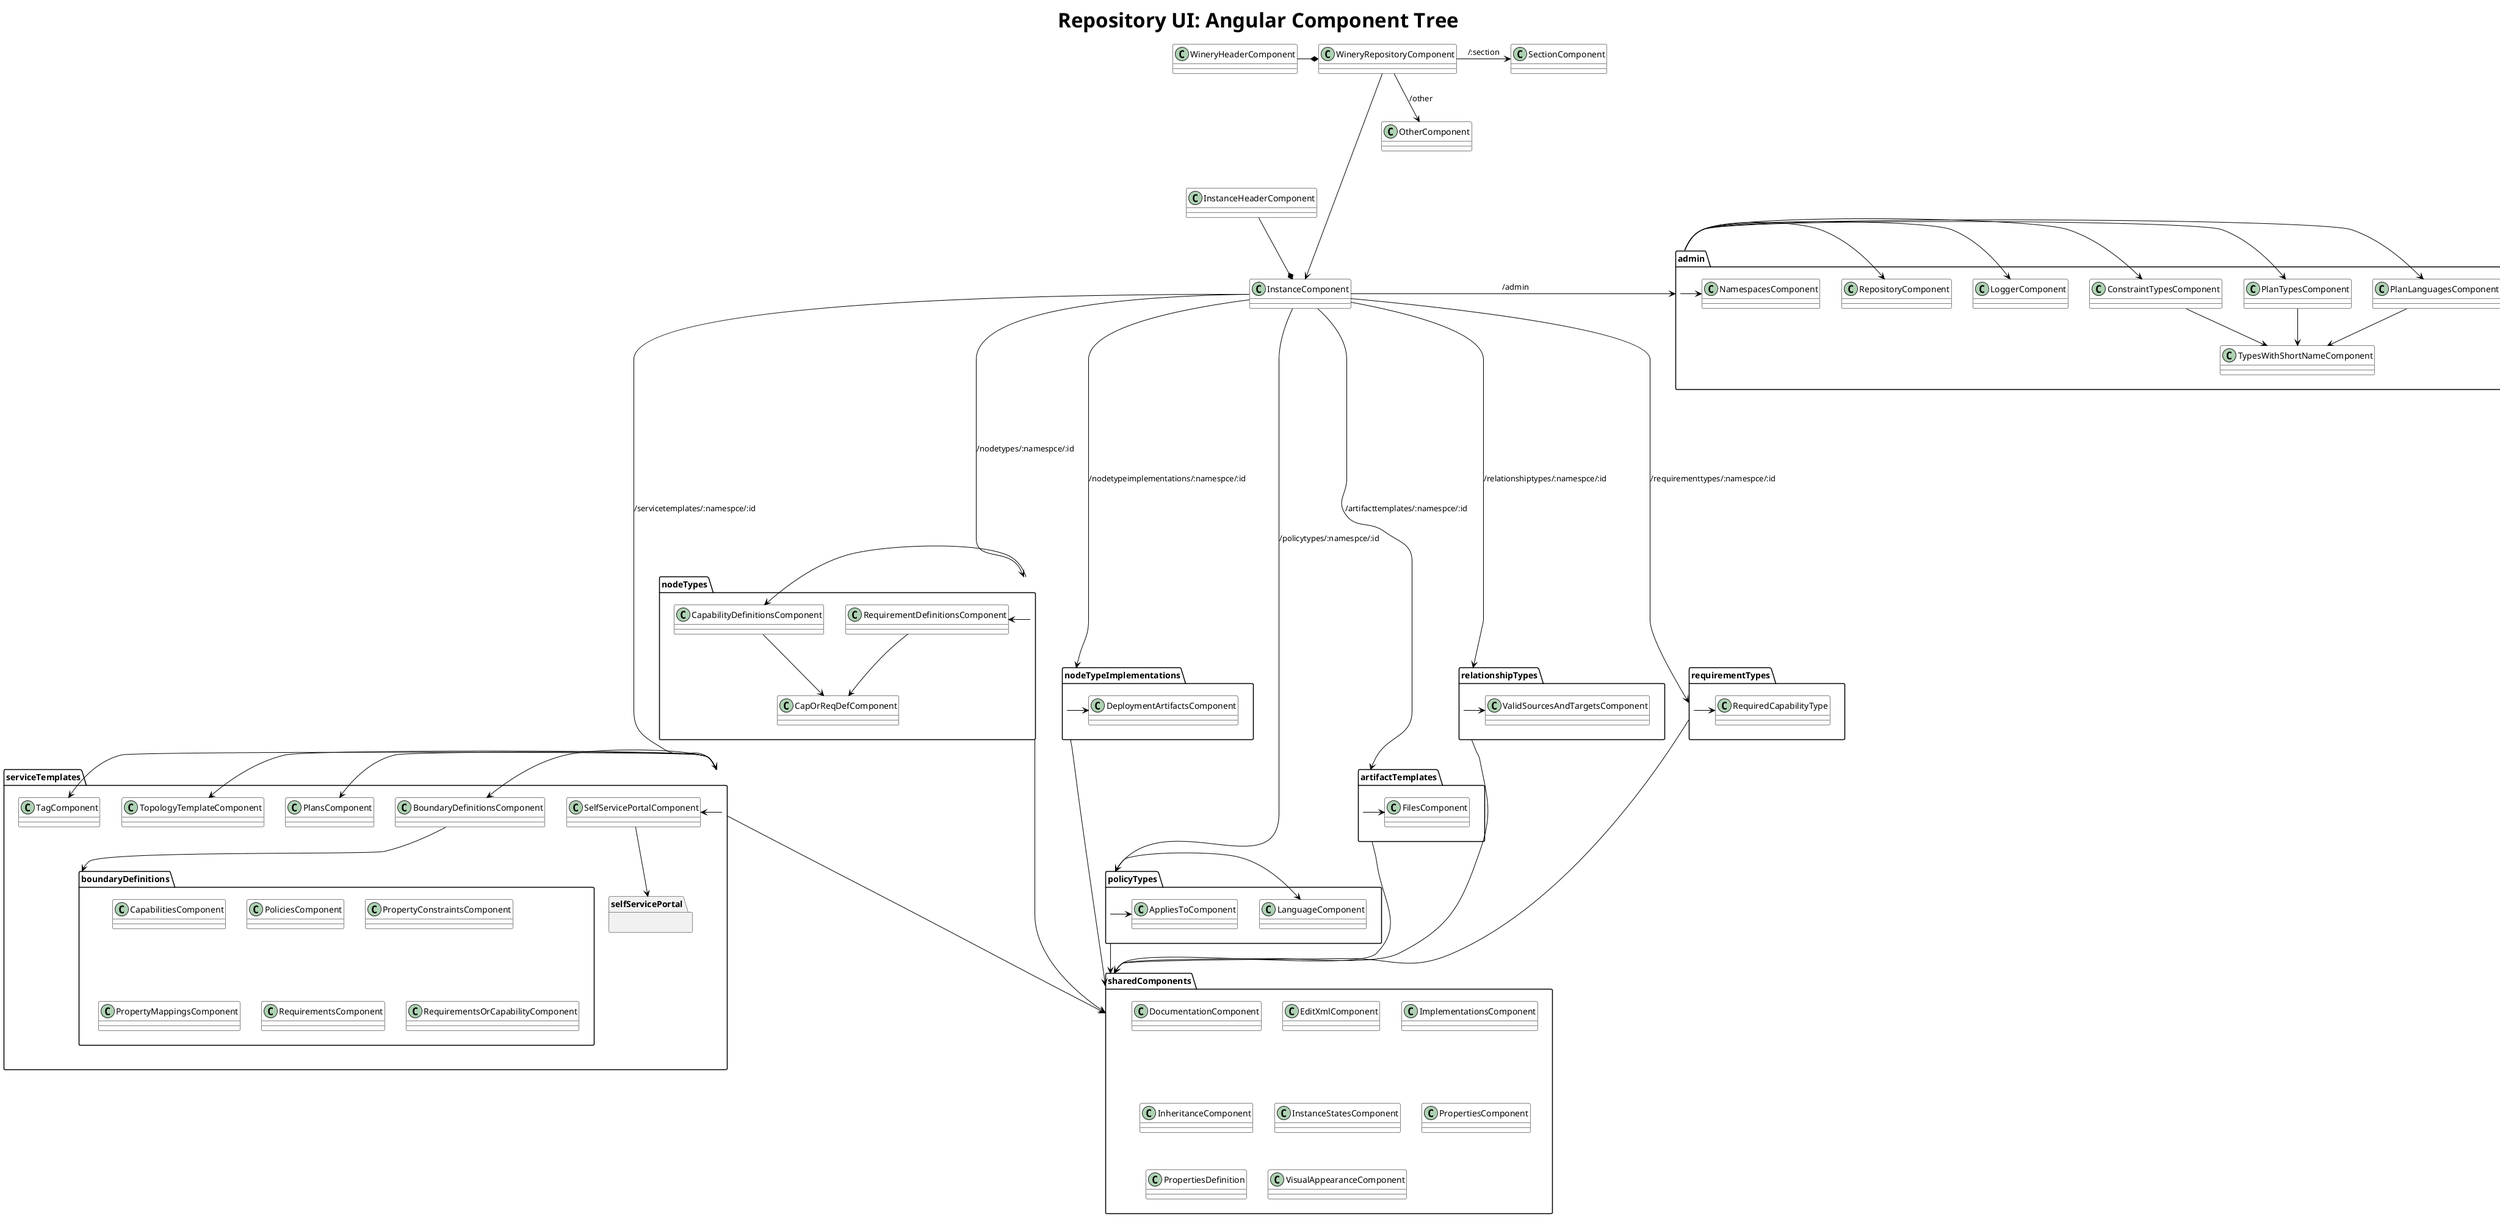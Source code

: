 Onlineeditor: https://www.planttext.com/

Copyright (c) 2017 University of Stuttgart.

All rights reserved. This program and the accompanying materials
are made available under the terms of the Eclipse Public License v1.0
and the Apache License 2.0 which both accompany this distribution,
and are available at http://www.eclipse.org/legal/epl-v10.html
 and http://www.apache.org/licenses/LICENSE-2.0

Contributors:
     Lukas Harzenetter - initial API and implementation

@startuml
'skinparam monochrome true
'Chooses LightGray as background color
'We're better off with manual setting

skinparam class {
	BackgroundColor White
	ArrowColor Black
	BorderColor Black
	LegendBackgroundColor White
}

skinparam stereotypeCBackgroundColor LightGray

skinparam noteBackgroundColor White
skinparam noteBorderColor Black

'required for SVG
skinparam defaultFontName sans-serif

Title  <size:33> Repository UI: Angular Component Tree

class WineryRepositoryComponent
class InstanceComponent

package admin {
	class TypesWithShortNameComponent
	class ConstraintTypesComponent
	class LoggerComponent
	class NamespacesComponent
	class PlanLanguagesComponent
	class PlanTypesComponent
	class RepositoryComponent
}

package artifactTemplates {
	class FilesComponent
}

package nodeTypeImplementations {
	class DeploymentArtifactsComponent
}

package nodeTypes {
	class CapOrReqDefComponent
	class CapabilityDefinitionsComponent
	class RequirementDefinitionsComponent
}

package policyTypes {
	class AppliesToComponent
	class LanguageComponent
}

package relationshipTypes { 
	class ValidSourcesAndTargetsComponent
}

package requirementTypes {
	class RequiredCapabilityType
}

package serviceTemplates {
	package boundaryDefinitions {
		class CapabilitiesComponent
		class PoliciesComponent
		class PropertyConstraintsComponent
		class PropertyMappingsComponent
		class RequirementsComponent
		class RequirementsOrCapabilityComponent
	}
	
	package selfServicePortal {
	}
	
	class PlansComponent
	class TagComponent
	class TopologyTemplateComponent
	
	class BoundaryDefinitionsComponent
	class SelfServicePortalComponent
}

package sharedComponents {
	class DocumentationComponent
	class EditXmlComponent
	class ImplementationsComponent
	class InheritanceComponent
	class InstanceStatesComponent
	class PropertiesComponent
	class PropertiesDefinition
	class VisualAppearanceComponent
}

WineryRepositoryComponent *-left- WineryHeaderComponent
WineryRepositoryComponent -> SectionComponent : /:section
WineryRepositoryComponent --> OtherComponent : /other
WineryRepositoryComponent ----> InstanceComponent

ConstraintTypesComponent --> TypesWithShortNameComponent
PlanLanguagesComponent --> TypesWithShortNameComponent
PlanTypesComponent --> TypesWithShortNameComponent

CapabilityDefinitionsComponent --> CapOrReqDefComponent
RequirementDefinitionsComponent --> CapOrReqDefComponent

BoundaryDefinitionsComponent --> boundaryDefinitions
SelfServicePortalComponent --> selfServicePortal

InstanceComponent ---> requirementTypes : /requirementtypes/:namespce/:id
InstanceComponent *-up- InstanceHeaderComponent
InstanceComponent -left-> admin : /admin
InstanceComponent ------> artifactTemplates : /artifacttemplates/:namespce/:id
InstanceComponent ---> nodeTypeImplementations : /nodetypeimplementations/:namespce/:id
InstanceComponent ------> nodeTypes : /nodetypes/:namespce/:id
InstanceComponent ---> policyTypes : /policytypes/:namespce/:id
InstanceComponent ---> relationshipTypes : /relationshiptypes/:namespce/:id
InstanceComponent -------> serviceTemplates : /servicetemplates/:namespce/:id

admin -> PlanLanguagesComponent
admin -> PlanTypesComponent
admin -> ConstraintTypesComponent
admin -> LoggerComponent
admin -> RepositoryComponent
admin -> NamespacesComponent

serviceTemplates -> SelfServicePortalComponent
serviceTemplates -> BoundaryDefinitionsComponent
serviceTemplates -> PlansComponent
serviceTemplates -> TopologyTemplateComponent
serviceTemplates -> TagComponent

nodeTypes -> RequirementDefinitionsComponent
nodeTypes -> CapabilityDefinitionsComponent

nodeTypeImplementations -> DeploymentArtifactsComponent

policyTypes -> LanguageComponent
policyTypes -> AppliesToComponent

artifactTemplates -> FilesComponent

relationshipTypes -> ValidSourcesAndTargetsComponent

requirementTypes -> RequiredCapabilityType

relationshipTypes ----> sharedComponents
requirementTypes ----> sharedComponents
serviceTemplates ---> sharedComponents
artifactTemplates ---> sharedComponents
nodeTypes -----> sharedComponents
nodeTypeImplementations ----> sharedComponents
policyTypes --> sharedComponents


@enduml
